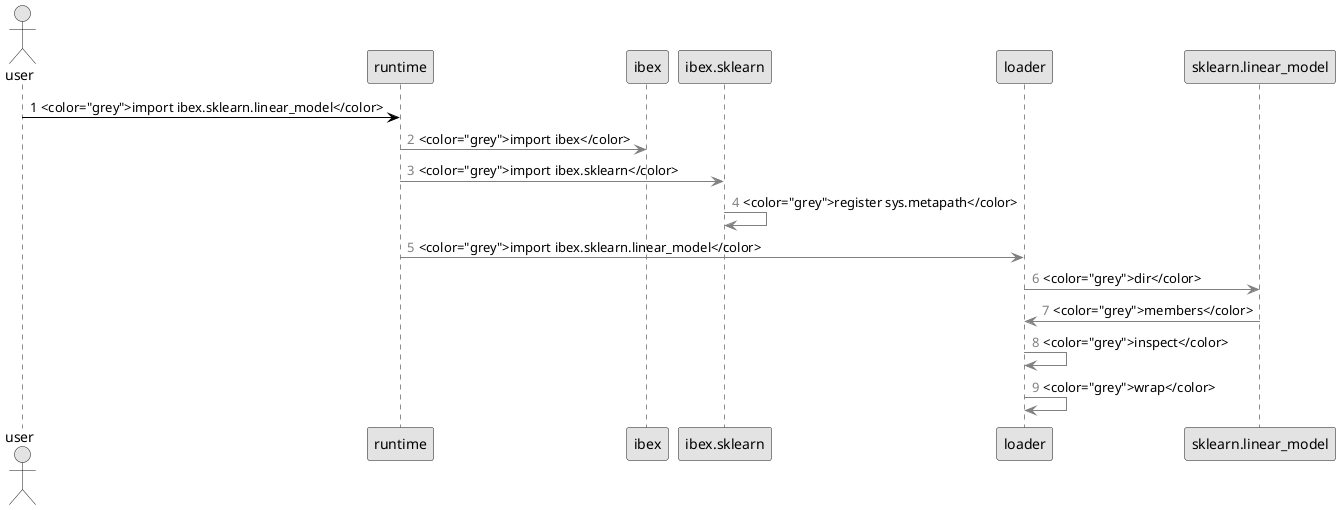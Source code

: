 @startuml

skinparam monochrome true
skinparam shadowing false

actor user

autonumber 1 "<font color=black>"
user -[#black]> runtime: <color="grey">import ibex.sklearn.linear_model</color>
autonumber 2 "<font color=grey>"
runtime -[#grey]> ibex: <color="grey">import ibex</color>
autonumber 3 "<font color=grey>"
runtime -[#grey]> ibex.sklearn: <color="grey">import ibex.sklearn</color>
autonumber 4 "<font color=grey>"
ibex.sklearn -[#grey]> ibex.sklearn: <color="grey">register sys.metapath</color>
autonumber 5 "<font color=grey>"
runtime -[#grey]> loader: <color="grey">import ibex.sklearn.linear_model</color>
autonumber 6 "<font color=grey>"
loader -[#grey]> sklearn.linear_model: <color="grey">dir</color>
autonumber 7 "<font color=grey>"
sklearn.linear_model -[#grey]> loader: <color="grey">members</color>
autonumber 8 "<font color=grey>"
loader -[#grey]> loader: <color="grey">inspect</color>
autonumber 9 "<font color=grey>"
loader -[#grey]> loader: <color="grey">wrap</color>

@enduml